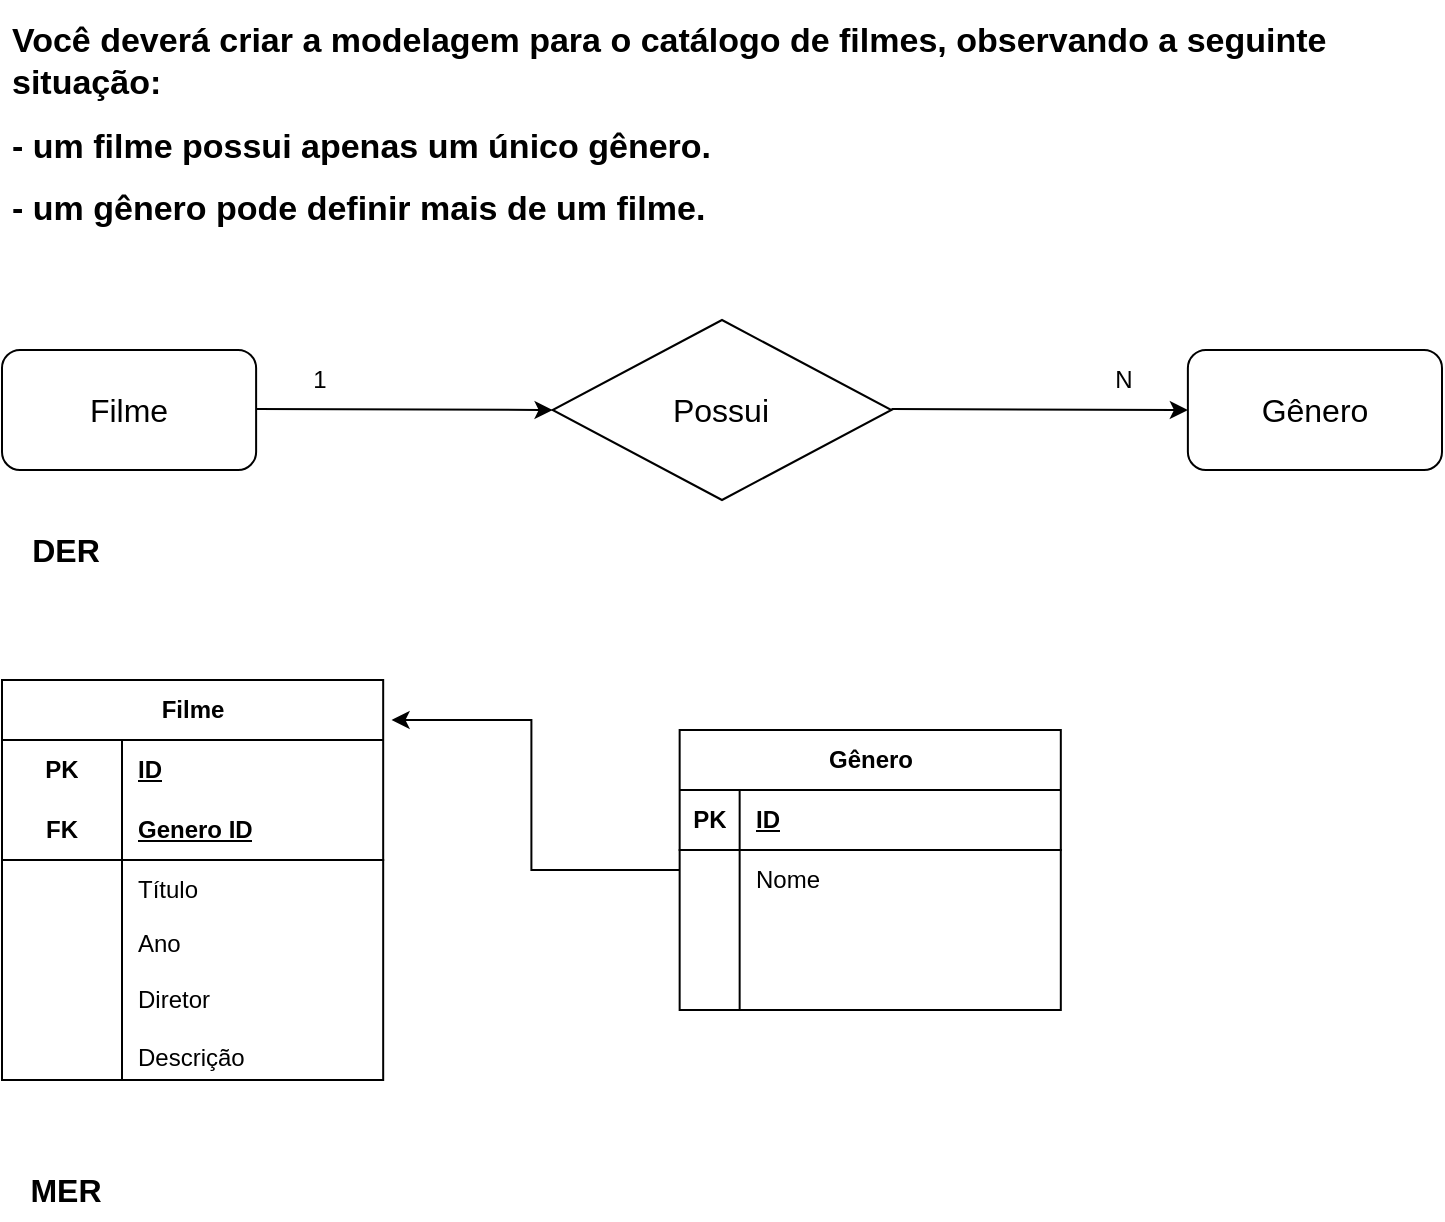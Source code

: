 <mxfile version="21.6.5" type="github">
  <diagram name="Página-1" id="P7zD5lFn9ebYVQcN7156">
    <mxGraphModel dx="1050" dy="1743" grid="1" gridSize="10" guides="1" tooltips="1" connect="1" arrows="1" fold="1" page="1" pageScale="1" pageWidth="827" pageHeight="1169" math="0" shadow="0">
      <root>
        <mxCell id="0" />
        <mxCell id="1" parent="0" />
        <mxCell id="TcXCPzF14K4k2iEwSjB3-38" value="&lt;h1 style=&quot;font-size: 17px;&quot;&gt;&lt;font style=&quot;font-size: 17px;&quot;&gt;Você deverá criar a modelagem para o catálogo de filmes, observando a seguinte situação:&lt;/font&gt;&lt;/h1&gt;&lt;h1 style=&quot;font-size: 17px;&quot;&gt;&lt;font style=&quot;font-size: 17px;&quot;&gt;- um filme possui apenas um único gênero.&lt;/font&gt;&lt;/h1&gt;&lt;h1 style=&quot;font-size: 17px;&quot;&gt;&lt;font style=&quot;font-size: 17px;&quot;&gt;- um gênero pode definir mais de um filme.&lt;/font&gt;&lt;/h1&gt;" style="text;html=1;strokeColor=none;fillColor=none;spacing=5;spacingTop=-20;whiteSpace=wrap;overflow=hidden;rounded=0;" parent="1" vertex="1">
          <mxGeometry x="40" y="-1120" width="720" height="120" as="geometry" />
        </mxCell>
        <mxCell id="ZQxQ01IYcUSqVM6HoJcT-1" value="" style="group" vertex="1" connectable="0" parent="1">
          <mxGeometry x="40" y="-970" width="720" height="450" as="geometry" />
        </mxCell>
        <mxCell id="TcXCPzF14K4k2iEwSjB3-2" value="&lt;font style=&quot;font-size: 16px;&quot;&gt;Filme&lt;/font&gt;" style="rounded=1;whiteSpace=wrap;html=1;" parent="ZQxQ01IYcUSqVM6HoJcT-1" vertex="1">
          <mxGeometry y="15" width="127.059" height="60" as="geometry" />
        </mxCell>
        <mxCell id="TcXCPzF14K4k2iEwSjB3-3" value="" style="endArrow=classic;html=1;rounded=0;" parent="ZQxQ01IYcUSqVM6HoJcT-1" edge="1">
          <mxGeometry width="50" height="50" relative="1" as="geometry">
            <mxPoint x="127.059" y="44.5" as="sourcePoint" />
            <mxPoint x="275.294" y="45" as="targetPoint" />
          </mxGeometry>
        </mxCell>
        <mxCell id="TcXCPzF14K4k2iEwSjB3-4" value="&lt;font style=&quot;font-size: 16px;&quot;&gt;Possui&lt;/font&gt;" style="rhombus;whiteSpace=wrap;html=1;" parent="ZQxQ01IYcUSqVM6HoJcT-1" vertex="1">
          <mxGeometry x="275.294" width="169.412" height="90" as="geometry" />
        </mxCell>
        <mxCell id="TcXCPzF14K4k2iEwSjB3-5" value="&lt;font style=&quot;font-size: 16px;&quot;&gt;Gênero&lt;/font&gt;" style="rounded=1;whiteSpace=wrap;html=1;" parent="ZQxQ01IYcUSqVM6HoJcT-1" vertex="1">
          <mxGeometry x="592.941" y="15" width="127.059" height="60" as="geometry" />
        </mxCell>
        <mxCell id="TcXCPzF14K4k2iEwSjB3-6" value="" style="endArrow=classic;html=1;rounded=0;" parent="ZQxQ01IYcUSqVM6HoJcT-1" edge="1">
          <mxGeometry width="50" height="50" relative="1" as="geometry">
            <mxPoint x="444.706" y="44.5" as="sourcePoint" />
            <mxPoint x="592.941" y="45" as="targetPoint" />
          </mxGeometry>
        </mxCell>
        <mxCell id="TcXCPzF14K4k2iEwSjB3-7" value="1" style="text;html=1;strokeColor=none;fillColor=none;align=center;verticalAlign=middle;whiteSpace=wrap;rounded=0;" parent="ZQxQ01IYcUSqVM6HoJcT-1" vertex="1">
          <mxGeometry x="127.059" y="15" width="63.529" height="30" as="geometry" />
        </mxCell>
        <mxCell id="TcXCPzF14K4k2iEwSjB3-8" value="N" style="text;html=1;strokeColor=none;fillColor=none;align=center;verticalAlign=middle;whiteSpace=wrap;rounded=0;" parent="ZQxQ01IYcUSqVM6HoJcT-1" vertex="1">
          <mxGeometry x="529.412" y="15" width="63.529" height="30" as="geometry" />
        </mxCell>
        <mxCell id="TcXCPzF14K4k2iEwSjB3-9" value="&lt;font style=&quot;font-size: 16px;&quot;&gt;&lt;b&gt;DER&lt;/b&gt;&lt;/font&gt;" style="text;html=1;strokeColor=none;fillColor=none;align=center;verticalAlign=middle;whiteSpace=wrap;rounded=0;" parent="ZQxQ01IYcUSqVM6HoJcT-1" vertex="1">
          <mxGeometry y="100" width="63.529" height="30" as="geometry" />
        </mxCell>
        <mxCell id="TcXCPzF14K4k2iEwSjB3-10" value="Filme" style="shape=table;startSize=30;container=1;collapsible=1;childLayout=tableLayout;fixedRows=1;rowLines=0;fontStyle=1;align=center;resizeLast=1;html=1;whiteSpace=wrap;" parent="ZQxQ01IYcUSqVM6HoJcT-1" vertex="1">
          <mxGeometry y="180" width="190.588" height="200" as="geometry" />
        </mxCell>
        <mxCell id="TcXCPzF14K4k2iEwSjB3-11" value="" style="shape=tableRow;horizontal=0;startSize=0;swimlaneHead=0;swimlaneBody=0;fillColor=none;collapsible=0;dropTarget=0;points=[[0,0.5],[1,0.5]];portConstraint=eastwest;top=0;left=0;right=0;bottom=0;html=1;" parent="TcXCPzF14K4k2iEwSjB3-10" vertex="1">
          <mxGeometry y="30" width="190.588" height="30" as="geometry" />
        </mxCell>
        <mxCell id="TcXCPzF14K4k2iEwSjB3-12" value="PK" style="shape=partialRectangle;connectable=0;fillColor=none;top=0;left=0;bottom=0;right=0;fontStyle=1;overflow=hidden;html=1;whiteSpace=wrap;" parent="TcXCPzF14K4k2iEwSjB3-11" vertex="1">
          <mxGeometry width="60" height="30" as="geometry">
            <mxRectangle width="60" height="30" as="alternateBounds" />
          </mxGeometry>
        </mxCell>
        <mxCell id="TcXCPzF14K4k2iEwSjB3-13" value="ID" style="shape=partialRectangle;connectable=0;fillColor=none;top=0;left=0;bottom=0;right=0;align=left;spacingLeft=6;fontStyle=5;overflow=hidden;html=1;whiteSpace=wrap;" parent="TcXCPzF14K4k2iEwSjB3-11" vertex="1">
          <mxGeometry x="60" width="130.588" height="30" as="geometry">
            <mxRectangle width="130.588" height="30" as="alternateBounds" />
          </mxGeometry>
        </mxCell>
        <mxCell id="TcXCPzF14K4k2iEwSjB3-14" value="" style="shape=tableRow;horizontal=0;startSize=0;swimlaneHead=0;swimlaneBody=0;fillColor=none;collapsible=0;dropTarget=0;points=[[0,0.5],[1,0.5]];portConstraint=eastwest;top=0;left=0;right=0;bottom=1;html=1;" parent="TcXCPzF14K4k2iEwSjB3-10" vertex="1">
          <mxGeometry y="60" width="190.588" height="30" as="geometry" />
        </mxCell>
        <mxCell id="TcXCPzF14K4k2iEwSjB3-15" value="FK" style="shape=partialRectangle;connectable=0;fillColor=none;top=0;left=0;bottom=0;right=0;fontStyle=1;overflow=hidden;html=1;whiteSpace=wrap;" parent="TcXCPzF14K4k2iEwSjB3-14" vertex="1">
          <mxGeometry width="60" height="30" as="geometry">
            <mxRectangle width="60" height="30" as="alternateBounds" />
          </mxGeometry>
        </mxCell>
        <mxCell id="TcXCPzF14K4k2iEwSjB3-16" value="Genero ID" style="shape=partialRectangle;connectable=0;fillColor=none;top=0;left=0;bottom=0;right=0;align=left;spacingLeft=6;fontStyle=5;overflow=hidden;html=1;whiteSpace=wrap;" parent="TcXCPzF14K4k2iEwSjB3-14" vertex="1">
          <mxGeometry x="60" width="130.588" height="30" as="geometry">
            <mxRectangle width="130.588" height="30" as="alternateBounds" />
          </mxGeometry>
        </mxCell>
        <mxCell id="TcXCPzF14K4k2iEwSjB3-17" value="" style="shape=tableRow;horizontal=0;startSize=0;swimlaneHead=0;swimlaneBody=0;fillColor=none;collapsible=0;dropTarget=0;points=[[0,0.5],[1,0.5]];portConstraint=eastwest;top=0;left=0;right=0;bottom=0;html=1;" parent="TcXCPzF14K4k2iEwSjB3-10" vertex="1">
          <mxGeometry y="90" width="190.588" height="30" as="geometry" />
        </mxCell>
        <mxCell id="TcXCPzF14K4k2iEwSjB3-18" value="" style="shape=partialRectangle;connectable=0;fillColor=none;top=0;left=0;bottom=0;right=0;editable=1;overflow=hidden;html=1;whiteSpace=wrap;" parent="TcXCPzF14K4k2iEwSjB3-17" vertex="1">
          <mxGeometry width="60" height="30" as="geometry">
            <mxRectangle width="60" height="30" as="alternateBounds" />
          </mxGeometry>
        </mxCell>
        <mxCell id="TcXCPzF14K4k2iEwSjB3-19" value="Título" style="shape=partialRectangle;connectable=0;fillColor=none;top=0;left=0;bottom=0;right=0;align=left;spacingLeft=6;overflow=hidden;html=1;whiteSpace=wrap;" parent="TcXCPzF14K4k2iEwSjB3-17" vertex="1">
          <mxGeometry x="60" width="130.588" height="30" as="geometry">
            <mxRectangle width="130.588" height="30" as="alternateBounds" />
          </mxGeometry>
        </mxCell>
        <mxCell id="TcXCPzF14K4k2iEwSjB3-20" value="" style="shape=tableRow;horizontal=0;startSize=0;swimlaneHead=0;swimlaneBody=0;fillColor=none;collapsible=0;dropTarget=0;points=[[0,0.5],[1,0.5]];portConstraint=eastwest;top=0;left=0;right=0;bottom=0;html=1;" parent="TcXCPzF14K4k2iEwSjB3-10" vertex="1">
          <mxGeometry y="120" width="190.588" height="80" as="geometry" />
        </mxCell>
        <mxCell id="TcXCPzF14K4k2iEwSjB3-21" value="" style="shape=partialRectangle;connectable=0;fillColor=none;top=0;left=0;bottom=0;right=0;editable=1;overflow=hidden;html=1;whiteSpace=wrap;" parent="TcXCPzF14K4k2iEwSjB3-20" vertex="1">
          <mxGeometry width="60" height="80" as="geometry">
            <mxRectangle width="60" height="80" as="alternateBounds" />
          </mxGeometry>
        </mxCell>
        <mxCell id="TcXCPzF14K4k2iEwSjB3-22" value="Ano&lt;br&gt;&lt;br&gt;Diretor&lt;br&gt;&lt;br&gt;Descrição" style="shape=partialRectangle;connectable=0;fillColor=none;top=0;left=0;bottom=0;right=0;align=left;spacingLeft=6;overflow=hidden;html=1;whiteSpace=wrap;" parent="TcXCPzF14K4k2iEwSjB3-20" vertex="1">
          <mxGeometry x="60" width="130.588" height="80" as="geometry">
            <mxRectangle width="130.588" height="80" as="alternateBounds" />
          </mxGeometry>
        </mxCell>
        <mxCell id="TcXCPzF14K4k2iEwSjB3-36" style="edgeStyle=orthogonalEdgeStyle;rounded=0;orthogonalLoop=1;jettySize=auto;html=1;entryX=1.022;entryY=0.1;entryDx=0;entryDy=0;entryPerimeter=0;" parent="ZQxQ01IYcUSqVM6HoJcT-1" source="TcXCPzF14K4k2iEwSjB3-23" target="TcXCPzF14K4k2iEwSjB3-10" edge="1">
          <mxGeometry relative="1" as="geometry" />
        </mxCell>
        <mxCell id="TcXCPzF14K4k2iEwSjB3-23" value="Gênero" style="shape=table;startSize=30;container=1;collapsible=1;childLayout=tableLayout;fixedRows=1;rowLines=0;fontStyle=1;align=center;resizeLast=1;html=1;" parent="ZQxQ01IYcUSqVM6HoJcT-1" vertex="1">
          <mxGeometry x="338.824" y="205" width="190.588" height="140" as="geometry" />
        </mxCell>
        <mxCell id="TcXCPzF14K4k2iEwSjB3-24" value="" style="shape=tableRow;horizontal=0;startSize=0;swimlaneHead=0;swimlaneBody=0;fillColor=none;collapsible=0;dropTarget=0;points=[[0,0.5],[1,0.5]];portConstraint=eastwest;top=0;left=0;right=0;bottom=1;" parent="TcXCPzF14K4k2iEwSjB3-23" vertex="1">
          <mxGeometry y="30" width="190.588" height="30" as="geometry" />
        </mxCell>
        <mxCell id="TcXCPzF14K4k2iEwSjB3-25" value="PK" style="shape=partialRectangle;connectable=0;fillColor=none;top=0;left=0;bottom=0;right=0;fontStyle=1;overflow=hidden;whiteSpace=wrap;html=1;" parent="TcXCPzF14K4k2iEwSjB3-24" vertex="1">
          <mxGeometry width="30" height="30" as="geometry">
            <mxRectangle width="30" height="30" as="alternateBounds" />
          </mxGeometry>
        </mxCell>
        <mxCell id="TcXCPzF14K4k2iEwSjB3-26" value="ID" style="shape=partialRectangle;connectable=0;fillColor=none;top=0;left=0;bottom=0;right=0;align=left;spacingLeft=6;fontStyle=5;overflow=hidden;whiteSpace=wrap;html=1;" parent="TcXCPzF14K4k2iEwSjB3-24" vertex="1">
          <mxGeometry x="30" width="160.588" height="30" as="geometry">
            <mxRectangle width="160.588" height="30" as="alternateBounds" />
          </mxGeometry>
        </mxCell>
        <mxCell id="TcXCPzF14K4k2iEwSjB3-27" value="" style="shape=tableRow;horizontal=0;startSize=0;swimlaneHead=0;swimlaneBody=0;fillColor=none;collapsible=0;dropTarget=0;points=[[0,0.5],[1,0.5]];portConstraint=eastwest;top=0;left=0;right=0;bottom=0;" parent="TcXCPzF14K4k2iEwSjB3-23" vertex="1">
          <mxGeometry y="60" width="190.588" height="30" as="geometry" />
        </mxCell>
        <mxCell id="TcXCPzF14K4k2iEwSjB3-28" value="" style="shape=partialRectangle;connectable=0;fillColor=none;top=0;left=0;bottom=0;right=0;editable=1;overflow=hidden;whiteSpace=wrap;html=1;" parent="TcXCPzF14K4k2iEwSjB3-27" vertex="1">
          <mxGeometry width="30" height="30" as="geometry">
            <mxRectangle width="30" height="30" as="alternateBounds" />
          </mxGeometry>
        </mxCell>
        <mxCell id="TcXCPzF14K4k2iEwSjB3-29" value="Nome" style="shape=partialRectangle;connectable=0;fillColor=none;top=0;left=0;bottom=0;right=0;align=left;spacingLeft=6;overflow=hidden;whiteSpace=wrap;html=1;" parent="TcXCPzF14K4k2iEwSjB3-27" vertex="1">
          <mxGeometry x="30" width="160.588" height="30" as="geometry">
            <mxRectangle width="160.588" height="30" as="alternateBounds" />
          </mxGeometry>
        </mxCell>
        <mxCell id="TcXCPzF14K4k2iEwSjB3-30" value="" style="shape=tableRow;horizontal=0;startSize=0;swimlaneHead=0;swimlaneBody=0;fillColor=none;collapsible=0;dropTarget=0;points=[[0,0.5],[1,0.5]];portConstraint=eastwest;top=0;left=0;right=0;bottom=0;" parent="TcXCPzF14K4k2iEwSjB3-23" vertex="1">
          <mxGeometry y="90" width="190.588" height="30" as="geometry" />
        </mxCell>
        <mxCell id="TcXCPzF14K4k2iEwSjB3-31" value="" style="shape=partialRectangle;connectable=0;fillColor=none;top=0;left=0;bottom=0;right=0;editable=1;overflow=hidden;whiteSpace=wrap;html=1;" parent="TcXCPzF14K4k2iEwSjB3-30" vertex="1">
          <mxGeometry width="30" height="30" as="geometry">
            <mxRectangle width="30" height="30" as="alternateBounds" />
          </mxGeometry>
        </mxCell>
        <mxCell id="TcXCPzF14K4k2iEwSjB3-32" value="" style="shape=partialRectangle;connectable=0;fillColor=none;top=0;left=0;bottom=0;right=0;align=left;spacingLeft=6;overflow=hidden;whiteSpace=wrap;html=1;" parent="TcXCPzF14K4k2iEwSjB3-30" vertex="1">
          <mxGeometry x="30" width="160.588" height="30" as="geometry">
            <mxRectangle width="160.588" height="30" as="alternateBounds" />
          </mxGeometry>
        </mxCell>
        <mxCell id="TcXCPzF14K4k2iEwSjB3-33" value="" style="shape=tableRow;horizontal=0;startSize=0;swimlaneHead=0;swimlaneBody=0;fillColor=none;collapsible=0;dropTarget=0;points=[[0,0.5],[1,0.5]];portConstraint=eastwest;top=0;left=0;right=0;bottom=0;" parent="TcXCPzF14K4k2iEwSjB3-23" vertex="1">
          <mxGeometry y="120" width="190.588" height="20" as="geometry" />
        </mxCell>
        <mxCell id="TcXCPzF14K4k2iEwSjB3-34" value="" style="shape=partialRectangle;connectable=0;fillColor=none;top=0;left=0;bottom=0;right=0;editable=1;overflow=hidden;whiteSpace=wrap;html=1;" parent="TcXCPzF14K4k2iEwSjB3-33" vertex="1">
          <mxGeometry width="30" height="20" as="geometry">
            <mxRectangle width="30" height="20" as="alternateBounds" />
          </mxGeometry>
        </mxCell>
        <mxCell id="TcXCPzF14K4k2iEwSjB3-35" value="" style="shape=partialRectangle;connectable=0;fillColor=none;top=0;left=0;bottom=0;right=0;align=left;spacingLeft=6;overflow=hidden;whiteSpace=wrap;html=1;" parent="TcXCPzF14K4k2iEwSjB3-33" vertex="1">
          <mxGeometry x="30" width="160.588" height="20" as="geometry">
            <mxRectangle width="160.588" height="20" as="alternateBounds" />
          </mxGeometry>
        </mxCell>
        <mxCell id="TcXCPzF14K4k2iEwSjB3-37" value="&lt;font style=&quot;font-size: 16px;&quot;&gt;&lt;b&gt;MER&lt;/b&gt;&lt;/font&gt;" style="text;html=1;strokeColor=none;fillColor=none;align=center;verticalAlign=middle;whiteSpace=wrap;rounded=0;" parent="ZQxQ01IYcUSqVM6HoJcT-1" vertex="1">
          <mxGeometry y="420" width="63.529" height="30" as="geometry" />
        </mxCell>
      </root>
    </mxGraphModel>
  </diagram>
</mxfile>
